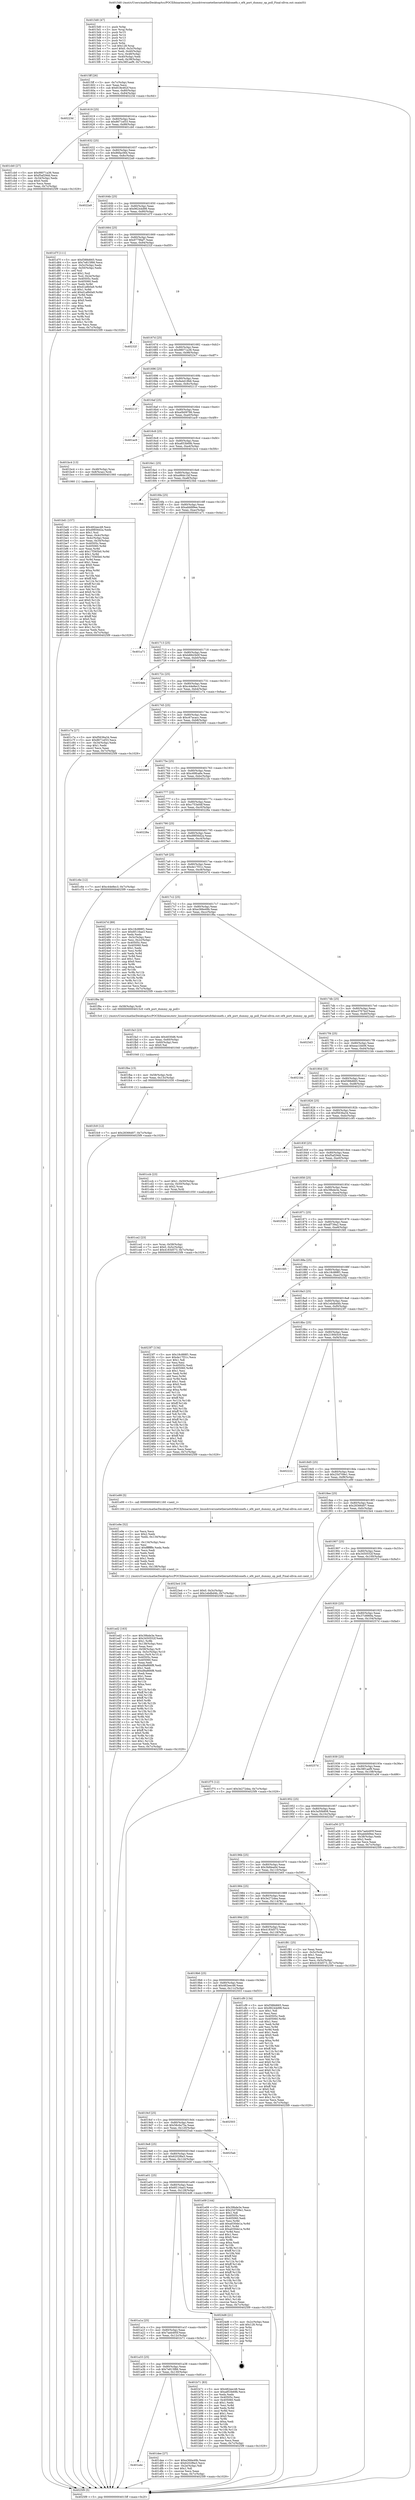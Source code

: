digraph "0x4015d0" {
  label = "0x4015d0 (/mnt/c/Users/mathe/Desktop/tcc/POCII/binaries/extr_linuxdriversnetethernetsfcfalconefx.c_ef4_port_dummy_op_poll_Final-ollvm.out::main(0))"
  labelloc = "t"
  node[shape=record]

  Entry [label="",width=0.3,height=0.3,shape=circle,fillcolor=black,style=filled]
  "0x4015ff" [label="{
     0x4015ff [26]\l
     | [instrs]\l
     &nbsp;&nbsp;0x4015ff \<+3\>: mov -0x7c(%rbp),%eax\l
     &nbsp;&nbsp;0x401602 \<+2\>: mov %eax,%ecx\l
     &nbsp;&nbsp;0x401604 \<+6\>: sub $0x818e462f,%ecx\l
     &nbsp;&nbsp;0x40160a \<+3\>: mov %eax,-0x80(%rbp)\l
     &nbsp;&nbsp;0x40160d \<+6\>: mov %ecx,-0x84(%rbp)\l
     &nbsp;&nbsp;0x401613 \<+6\>: je 000000000040223d \<main+0xc6d\>\l
  }"]
  "0x40223d" [label="{
     0x40223d\l
  }", style=dashed]
  "0x401619" [label="{
     0x401619 [25]\l
     | [instrs]\l
     &nbsp;&nbsp;0x401619 \<+5\>: jmp 000000000040161e \<main+0x4e\>\l
     &nbsp;&nbsp;0x40161e \<+3\>: mov -0x80(%rbp),%eax\l
     &nbsp;&nbsp;0x401621 \<+5\>: sub $0x8671ef33,%eax\l
     &nbsp;&nbsp;0x401626 \<+6\>: mov %eax,-0x88(%rbp)\l
     &nbsp;&nbsp;0x40162c \<+6\>: je 0000000000401cb0 \<main+0x6e0\>\l
  }"]
  Exit [label="",width=0.3,height=0.3,shape=circle,fillcolor=black,style=filled,peripheries=2]
  "0x401cb0" [label="{
     0x401cb0 [27]\l
     | [instrs]\l
     &nbsp;&nbsp;0x401cb0 \<+5\>: mov $0x98071a36,%eax\l
     &nbsp;&nbsp;0x401cb5 \<+5\>: mov $0xf5af29dd,%ecx\l
     &nbsp;&nbsp;0x401cba \<+3\>: mov -0x34(%rbp),%edx\l
     &nbsp;&nbsp;0x401cbd \<+3\>: cmp $0x0,%edx\l
     &nbsp;&nbsp;0x401cc0 \<+3\>: cmove %ecx,%eax\l
     &nbsp;&nbsp;0x401cc3 \<+3\>: mov %eax,-0x7c(%rbp)\l
     &nbsp;&nbsp;0x401cc6 \<+5\>: jmp 00000000004025f9 \<main+0x1029\>\l
  }"]
  "0x401632" [label="{
     0x401632 [25]\l
     | [instrs]\l
     &nbsp;&nbsp;0x401632 \<+5\>: jmp 0000000000401637 \<main+0x67\>\l
     &nbsp;&nbsp;0x401637 \<+3\>: mov -0x80(%rbp),%eax\l
     &nbsp;&nbsp;0x40163a \<+5\>: sub $0x86fac084,%eax\l
     &nbsp;&nbsp;0x40163f \<+6\>: mov %eax,-0x8c(%rbp)\l
     &nbsp;&nbsp;0x401645 \<+6\>: je 00000000004022a9 \<main+0xcd9\>\l
  }"]
  "0x401fc9" [label="{
     0x401fc9 [12]\l
     | [instrs]\l
     &nbsp;&nbsp;0x401fc9 \<+7\>: movl $0x28366d07,-0x7c(%rbp)\l
     &nbsp;&nbsp;0x401fd0 \<+5\>: jmp 00000000004025f9 \<main+0x1029\>\l
  }"]
  "0x4022a9" [label="{
     0x4022a9\l
  }", style=dashed]
  "0x40164b" [label="{
     0x40164b [25]\l
     | [instrs]\l
     &nbsp;&nbsp;0x40164b \<+5\>: jmp 0000000000401650 \<main+0x80\>\l
     &nbsp;&nbsp;0x401650 \<+3\>: mov -0x80(%rbp),%eax\l
     &nbsp;&nbsp;0x401653 \<+5\>: sub $0x96244d98,%eax\l
     &nbsp;&nbsp;0x401658 \<+6\>: mov %eax,-0x90(%rbp)\l
     &nbsp;&nbsp;0x40165e \<+6\>: je 0000000000401d7f \<main+0x7af\>\l
  }"]
  "0x401fba" [label="{
     0x401fba [15]\l
     | [instrs]\l
     &nbsp;&nbsp;0x401fba \<+4\>: mov -0x58(%rbp),%rdi\l
     &nbsp;&nbsp;0x401fbe \<+6\>: mov %eax,-0x13c(%rbp)\l
     &nbsp;&nbsp;0x401fc4 \<+5\>: call 0000000000401030 \<free@plt\>\l
     | [calls]\l
     &nbsp;&nbsp;0x401030 \{1\} (unknown)\l
  }"]
  "0x401d7f" [label="{
     0x401d7f [111]\l
     | [instrs]\l
     &nbsp;&nbsp;0x401d7f \<+5\>: mov $0xf388d665,%eax\l
     &nbsp;&nbsp;0x401d84 \<+5\>: mov $0x7e815f66,%ecx\l
     &nbsp;&nbsp;0x401d89 \<+3\>: mov -0x5c(%rbp),%edx\l
     &nbsp;&nbsp;0x401d8c \<+3\>: cmp -0x50(%rbp),%edx\l
     &nbsp;&nbsp;0x401d8f \<+4\>: setl %sil\l
     &nbsp;&nbsp;0x401d93 \<+4\>: and $0x1,%sil\l
     &nbsp;&nbsp;0x401d97 \<+4\>: mov %sil,-0x2e(%rbp)\l
     &nbsp;&nbsp;0x401d9b \<+7\>: mov 0x40505c,%edx\l
     &nbsp;&nbsp;0x401da2 \<+7\>: mov 0x405060,%edi\l
     &nbsp;&nbsp;0x401da9 \<+3\>: mov %edx,%r8d\l
     &nbsp;&nbsp;0x401dac \<+7\>: sub $0xd1a8b0a9,%r8d\l
     &nbsp;&nbsp;0x401db3 \<+4\>: sub $0x1,%r8d\l
     &nbsp;&nbsp;0x401db7 \<+7\>: add $0xd1a8b0a9,%r8d\l
     &nbsp;&nbsp;0x401dbe \<+4\>: imul %r8d,%edx\l
     &nbsp;&nbsp;0x401dc2 \<+3\>: and $0x1,%edx\l
     &nbsp;&nbsp;0x401dc5 \<+3\>: cmp $0x0,%edx\l
     &nbsp;&nbsp;0x401dc8 \<+4\>: sete %sil\l
     &nbsp;&nbsp;0x401dcc \<+3\>: cmp $0xa,%edi\l
     &nbsp;&nbsp;0x401dcf \<+4\>: setl %r9b\l
     &nbsp;&nbsp;0x401dd3 \<+3\>: mov %sil,%r10b\l
     &nbsp;&nbsp;0x401dd6 \<+3\>: and %r9b,%r10b\l
     &nbsp;&nbsp;0x401dd9 \<+3\>: xor %r9b,%sil\l
     &nbsp;&nbsp;0x401ddc \<+3\>: or %sil,%r10b\l
     &nbsp;&nbsp;0x401ddf \<+4\>: test $0x1,%r10b\l
     &nbsp;&nbsp;0x401de3 \<+3\>: cmovne %ecx,%eax\l
     &nbsp;&nbsp;0x401de6 \<+3\>: mov %eax,-0x7c(%rbp)\l
     &nbsp;&nbsp;0x401de9 \<+5\>: jmp 00000000004025f9 \<main+0x1029\>\l
  }"]
  "0x401664" [label="{
     0x401664 [25]\l
     | [instrs]\l
     &nbsp;&nbsp;0x401664 \<+5\>: jmp 0000000000401669 \<main+0x99\>\l
     &nbsp;&nbsp;0x401669 \<+3\>: mov -0x80(%rbp),%eax\l
     &nbsp;&nbsp;0x40166c \<+5\>: sub $0x9779faf7,%eax\l
     &nbsp;&nbsp;0x401671 \<+6\>: mov %eax,-0x94(%rbp)\l
     &nbsp;&nbsp;0x401677 \<+6\>: je 000000000040232f \<main+0xd5f\>\l
  }"]
  "0x401fa3" [label="{
     0x401fa3 [23]\l
     | [instrs]\l
     &nbsp;&nbsp;0x401fa3 \<+10\>: movabs $0x4030d6,%rdi\l
     &nbsp;&nbsp;0x401fad \<+3\>: mov %eax,-0x60(%rbp)\l
     &nbsp;&nbsp;0x401fb0 \<+3\>: mov -0x60(%rbp),%esi\l
     &nbsp;&nbsp;0x401fb3 \<+2\>: mov $0x0,%al\l
     &nbsp;&nbsp;0x401fb5 \<+5\>: call 0000000000401040 \<printf@plt\>\l
     | [calls]\l
     &nbsp;&nbsp;0x401040 \{1\} (unknown)\l
  }"]
  "0x40232f" [label="{
     0x40232f\l
  }", style=dashed]
  "0x40167d" [label="{
     0x40167d [25]\l
     | [instrs]\l
     &nbsp;&nbsp;0x40167d \<+5\>: jmp 0000000000401682 \<main+0xb2\>\l
     &nbsp;&nbsp;0x401682 \<+3\>: mov -0x80(%rbp),%eax\l
     &nbsp;&nbsp;0x401685 \<+5\>: sub $0x98071a36,%eax\l
     &nbsp;&nbsp;0x40168a \<+6\>: mov %eax,-0x98(%rbp)\l
     &nbsp;&nbsp;0x401690 \<+6\>: je 00000000004023c7 \<main+0xdf7\>\l
  }"]
  "0x401ed2" [label="{
     0x401ed2 [163]\l
     | [instrs]\l
     &nbsp;&nbsp;0x401ed2 \<+5\>: mov $0x39bde3e,%ecx\l
     &nbsp;&nbsp;0x401ed7 \<+5\>: mov $0x3450552f,%edx\l
     &nbsp;&nbsp;0x401edc \<+3\>: mov $0x1,%r8b\l
     &nbsp;&nbsp;0x401edf \<+6\>: mov -0x138(%rbp),%esi\l
     &nbsp;&nbsp;0x401ee5 \<+3\>: imul %eax,%esi\l
     &nbsp;&nbsp;0x401ee8 \<+4\>: mov -0x58(%rbp),%r9\l
     &nbsp;&nbsp;0x401eec \<+4\>: movslq -0x5c(%rbp),%r10\l
     &nbsp;&nbsp;0x401ef0 \<+4\>: mov %esi,(%r9,%r10,4)\l
     &nbsp;&nbsp;0x401ef4 \<+7\>: mov 0x40505c,%eax\l
     &nbsp;&nbsp;0x401efb \<+7\>: mov 0x405060,%esi\l
     &nbsp;&nbsp;0x401f02 \<+2\>: mov %eax,%edi\l
     &nbsp;&nbsp;0x401f04 \<+6\>: sub $0xd9a866f8,%edi\l
     &nbsp;&nbsp;0x401f0a \<+3\>: sub $0x1,%edi\l
     &nbsp;&nbsp;0x401f0d \<+6\>: add $0xd9a866f8,%edi\l
     &nbsp;&nbsp;0x401f13 \<+3\>: imul %edi,%eax\l
     &nbsp;&nbsp;0x401f16 \<+3\>: and $0x1,%eax\l
     &nbsp;&nbsp;0x401f19 \<+3\>: cmp $0x0,%eax\l
     &nbsp;&nbsp;0x401f1c \<+4\>: sete %r11b\l
     &nbsp;&nbsp;0x401f20 \<+3\>: cmp $0xa,%esi\l
     &nbsp;&nbsp;0x401f23 \<+3\>: setl %bl\l
     &nbsp;&nbsp;0x401f26 \<+3\>: mov %r11b,%r14b\l
     &nbsp;&nbsp;0x401f29 \<+4\>: xor $0xff,%r14b\l
     &nbsp;&nbsp;0x401f2d \<+3\>: mov %bl,%r15b\l
     &nbsp;&nbsp;0x401f30 \<+4\>: xor $0xff,%r15b\l
     &nbsp;&nbsp;0x401f34 \<+4\>: xor $0x0,%r8b\l
     &nbsp;&nbsp;0x401f38 \<+3\>: mov %r14b,%r12b\l
     &nbsp;&nbsp;0x401f3b \<+4\>: and $0x0,%r12b\l
     &nbsp;&nbsp;0x401f3f \<+3\>: and %r8b,%r11b\l
     &nbsp;&nbsp;0x401f42 \<+3\>: mov %r15b,%r13b\l
     &nbsp;&nbsp;0x401f45 \<+4\>: and $0x0,%r13b\l
     &nbsp;&nbsp;0x401f49 \<+3\>: and %r8b,%bl\l
     &nbsp;&nbsp;0x401f4c \<+3\>: or %r11b,%r12b\l
     &nbsp;&nbsp;0x401f4f \<+3\>: or %bl,%r13b\l
     &nbsp;&nbsp;0x401f52 \<+3\>: xor %r13b,%r12b\l
     &nbsp;&nbsp;0x401f55 \<+3\>: or %r15b,%r14b\l
     &nbsp;&nbsp;0x401f58 \<+4\>: xor $0xff,%r14b\l
     &nbsp;&nbsp;0x401f5c \<+4\>: or $0x0,%r8b\l
     &nbsp;&nbsp;0x401f60 \<+3\>: and %r8b,%r14b\l
     &nbsp;&nbsp;0x401f63 \<+3\>: or %r14b,%r12b\l
     &nbsp;&nbsp;0x401f66 \<+4\>: test $0x1,%r12b\l
     &nbsp;&nbsp;0x401f6a \<+3\>: cmovne %edx,%ecx\l
     &nbsp;&nbsp;0x401f6d \<+3\>: mov %ecx,-0x7c(%rbp)\l
     &nbsp;&nbsp;0x401f70 \<+5\>: jmp 00000000004025f9 \<main+0x1029\>\l
  }"]
  "0x4023c7" [label="{
     0x4023c7\l
  }", style=dashed]
  "0x401696" [label="{
     0x401696 [25]\l
     | [instrs]\l
     &nbsp;&nbsp;0x401696 \<+5\>: jmp 000000000040169b \<main+0xcb\>\l
     &nbsp;&nbsp;0x40169b \<+3\>: mov -0x80(%rbp),%eax\l
     &nbsp;&nbsp;0x40169e \<+5\>: sub $0x9a4d18b6,%eax\l
     &nbsp;&nbsp;0x4016a3 \<+6\>: mov %eax,-0x9c(%rbp)\l
     &nbsp;&nbsp;0x4016a9 \<+6\>: je 000000000040211f \<main+0xb4f\>\l
  }"]
  "0x401e9e" [label="{
     0x401e9e [52]\l
     | [instrs]\l
     &nbsp;&nbsp;0x401e9e \<+2\>: xor %ecx,%ecx\l
     &nbsp;&nbsp;0x401ea0 \<+5\>: mov $0x2,%edx\l
     &nbsp;&nbsp;0x401ea5 \<+6\>: mov %edx,-0x134(%rbp)\l
     &nbsp;&nbsp;0x401eab \<+1\>: cltd\l
     &nbsp;&nbsp;0x401eac \<+6\>: mov -0x134(%rbp),%esi\l
     &nbsp;&nbsp;0x401eb2 \<+2\>: idiv %esi\l
     &nbsp;&nbsp;0x401eb4 \<+6\>: imul $0xfffffffe,%edx,%edx\l
     &nbsp;&nbsp;0x401eba \<+2\>: mov %ecx,%edi\l
     &nbsp;&nbsp;0x401ebc \<+2\>: sub %edx,%edi\l
     &nbsp;&nbsp;0x401ebe \<+2\>: mov %ecx,%edx\l
     &nbsp;&nbsp;0x401ec0 \<+3\>: sub $0x1,%edx\l
     &nbsp;&nbsp;0x401ec3 \<+2\>: add %edx,%edi\l
     &nbsp;&nbsp;0x401ec5 \<+2\>: sub %edi,%ecx\l
     &nbsp;&nbsp;0x401ec7 \<+6\>: mov %ecx,-0x138(%rbp)\l
     &nbsp;&nbsp;0x401ecd \<+5\>: call 0000000000401160 \<next_i\>\l
     | [calls]\l
     &nbsp;&nbsp;0x401160 \{1\} (/mnt/c/Users/mathe/Desktop/tcc/POCII/binaries/extr_linuxdriversnetethernetsfcfalconefx.c_ef4_port_dummy_op_poll_Final-ollvm.out::next_i)\l
  }"]
  "0x40211f" [label="{
     0x40211f\l
  }", style=dashed]
  "0x4016af" [label="{
     0x4016af [25]\l
     | [instrs]\l
     &nbsp;&nbsp;0x4016af \<+5\>: jmp 00000000004016b4 \<main+0xe4\>\l
     &nbsp;&nbsp;0x4016b4 \<+3\>: mov -0x80(%rbp),%eax\l
     &nbsp;&nbsp;0x4016b7 \<+5\>: sub $0xa0b09786,%eax\l
     &nbsp;&nbsp;0x4016bc \<+6\>: mov %eax,-0xa0(%rbp)\l
     &nbsp;&nbsp;0x4016c2 \<+6\>: je 0000000000401ac9 \<main+0x4f9\>\l
  }"]
  "0x401a4c" [label="{
     0x401a4c\l
  }", style=dashed]
  "0x401ac9" [label="{
     0x401ac9\l
  }", style=dashed]
  "0x4016c8" [label="{
     0x4016c8 [25]\l
     | [instrs]\l
     &nbsp;&nbsp;0x4016c8 \<+5\>: jmp 00000000004016cd \<main+0xfd\>\l
     &nbsp;&nbsp;0x4016cd \<+3\>: mov -0x80(%rbp),%eax\l
     &nbsp;&nbsp;0x4016d0 \<+5\>: sub $0xa853b69b,%eax\l
     &nbsp;&nbsp;0x4016d5 \<+6\>: mov %eax,-0xa4(%rbp)\l
     &nbsp;&nbsp;0x4016db \<+6\>: je 0000000000401bc4 \<main+0x5f4\>\l
  }"]
  "0x401dee" [label="{
     0x401dee [27]\l
     | [instrs]\l
     &nbsp;&nbsp;0x401dee \<+5\>: mov $0xe366e49b,%eax\l
     &nbsp;&nbsp;0x401df3 \<+5\>: mov $0x6202f6e3,%ecx\l
     &nbsp;&nbsp;0x401df8 \<+3\>: mov -0x2e(%rbp),%dl\l
     &nbsp;&nbsp;0x401dfb \<+3\>: test $0x1,%dl\l
     &nbsp;&nbsp;0x401dfe \<+3\>: cmovne %ecx,%eax\l
     &nbsp;&nbsp;0x401e01 \<+3\>: mov %eax,-0x7c(%rbp)\l
     &nbsp;&nbsp;0x401e04 \<+5\>: jmp 00000000004025f9 \<main+0x1029\>\l
  }"]
  "0x401bc4" [label="{
     0x401bc4 [13]\l
     | [instrs]\l
     &nbsp;&nbsp;0x401bc4 \<+4\>: mov -0x48(%rbp),%rax\l
     &nbsp;&nbsp;0x401bc8 \<+4\>: mov 0x8(%rax),%rdi\l
     &nbsp;&nbsp;0x401bcc \<+5\>: call 0000000000401060 \<atoi@plt\>\l
     | [calls]\l
     &nbsp;&nbsp;0x401060 \{1\} (unknown)\l
  }"]
  "0x4016e1" [label="{
     0x4016e1 [25]\l
     | [instrs]\l
     &nbsp;&nbsp;0x4016e1 \<+5\>: jmp 00000000004016e6 \<main+0x116\>\l
     &nbsp;&nbsp;0x4016e6 \<+3\>: mov -0x80(%rbp),%eax\l
     &nbsp;&nbsp;0x4016e9 \<+5\>: sub $0xa96dc1bf,%eax\l
     &nbsp;&nbsp;0x4016ee \<+6\>: mov %eax,-0xa8(%rbp)\l
     &nbsp;&nbsp;0x4016f4 \<+6\>: je 00000000004023bb \<main+0xdeb\>\l
  }"]
  "0x401ce2" [label="{
     0x401ce2 [23]\l
     | [instrs]\l
     &nbsp;&nbsp;0x401ce2 \<+4\>: mov %rax,-0x58(%rbp)\l
     &nbsp;&nbsp;0x401ce6 \<+7\>: movl $0x0,-0x5c(%rbp)\l
     &nbsp;&nbsp;0x401ced \<+7\>: movl $0x4183d573,-0x7c(%rbp)\l
     &nbsp;&nbsp;0x401cf4 \<+5\>: jmp 00000000004025f9 \<main+0x1029\>\l
  }"]
  "0x4023bb" [label="{
     0x4023bb\l
  }", style=dashed]
  "0x4016fa" [label="{
     0x4016fa [25]\l
     | [instrs]\l
     &nbsp;&nbsp;0x4016fa \<+5\>: jmp 00000000004016ff \<main+0x12f\>\l
     &nbsp;&nbsp;0x4016ff \<+3\>: mov -0x80(%rbp),%eax\l
     &nbsp;&nbsp;0x401702 \<+5\>: sub $0xabbfd9ee,%eax\l
     &nbsp;&nbsp;0x401707 \<+6\>: mov %eax,-0xac(%rbp)\l
     &nbsp;&nbsp;0x40170d \<+6\>: je 0000000000401a71 \<main+0x4a1\>\l
  }"]
  "0x401bd1" [label="{
     0x401bd1 [157]\l
     | [instrs]\l
     &nbsp;&nbsp;0x401bd1 \<+5\>: mov $0x482eec48,%ecx\l
     &nbsp;&nbsp;0x401bd6 \<+5\>: mov $0xd9856d2a,%edx\l
     &nbsp;&nbsp;0x401bdb \<+3\>: mov $0x1,%sil\l
     &nbsp;&nbsp;0x401bde \<+3\>: mov %eax,-0x4c(%rbp)\l
     &nbsp;&nbsp;0x401be1 \<+3\>: mov -0x4c(%rbp),%eax\l
     &nbsp;&nbsp;0x401be4 \<+3\>: mov %eax,-0x34(%rbp)\l
     &nbsp;&nbsp;0x401be7 \<+7\>: mov 0x40505c,%eax\l
     &nbsp;&nbsp;0x401bee \<+8\>: mov 0x405060,%r8d\l
     &nbsp;&nbsp;0x401bf6 \<+3\>: mov %eax,%r9d\l
     &nbsp;&nbsp;0x401bf9 \<+7\>: add $0x17f365b0,%r9d\l
     &nbsp;&nbsp;0x401c00 \<+4\>: sub $0x1,%r9d\l
     &nbsp;&nbsp;0x401c04 \<+7\>: sub $0x17f365b0,%r9d\l
     &nbsp;&nbsp;0x401c0b \<+4\>: imul %r9d,%eax\l
     &nbsp;&nbsp;0x401c0f \<+3\>: and $0x1,%eax\l
     &nbsp;&nbsp;0x401c12 \<+3\>: cmp $0x0,%eax\l
     &nbsp;&nbsp;0x401c15 \<+4\>: sete %r10b\l
     &nbsp;&nbsp;0x401c19 \<+4\>: cmp $0xa,%r8d\l
     &nbsp;&nbsp;0x401c1d \<+4\>: setl %r11b\l
     &nbsp;&nbsp;0x401c21 \<+3\>: mov %r10b,%bl\l
     &nbsp;&nbsp;0x401c24 \<+3\>: xor $0xff,%bl\l
     &nbsp;&nbsp;0x401c27 \<+3\>: mov %r11b,%r14b\l
     &nbsp;&nbsp;0x401c2a \<+4\>: xor $0xff,%r14b\l
     &nbsp;&nbsp;0x401c2e \<+4\>: xor $0x0,%sil\l
     &nbsp;&nbsp;0x401c32 \<+3\>: mov %bl,%r15b\l
     &nbsp;&nbsp;0x401c35 \<+4\>: and $0x0,%r15b\l
     &nbsp;&nbsp;0x401c39 \<+3\>: and %sil,%r10b\l
     &nbsp;&nbsp;0x401c3c \<+3\>: mov %r14b,%r12b\l
     &nbsp;&nbsp;0x401c3f \<+4\>: and $0x0,%r12b\l
     &nbsp;&nbsp;0x401c43 \<+3\>: and %sil,%r11b\l
     &nbsp;&nbsp;0x401c46 \<+3\>: or %r10b,%r15b\l
     &nbsp;&nbsp;0x401c49 \<+3\>: or %r11b,%r12b\l
     &nbsp;&nbsp;0x401c4c \<+3\>: xor %r12b,%r15b\l
     &nbsp;&nbsp;0x401c4f \<+3\>: or %r14b,%bl\l
     &nbsp;&nbsp;0x401c52 \<+3\>: xor $0xff,%bl\l
     &nbsp;&nbsp;0x401c55 \<+4\>: or $0x0,%sil\l
     &nbsp;&nbsp;0x401c59 \<+3\>: and %sil,%bl\l
     &nbsp;&nbsp;0x401c5c \<+3\>: or %bl,%r15b\l
     &nbsp;&nbsp;0x401c5f \<+4\>: test $0x1,%r15b\l
     &nbsp;&nbsp;0x401c63 \<+3\>: cmovne %edx,%ecx\l
     &nbsp;&nbsp;0x401c66 \<+3\>: mov %ecx,-0x7c(%rbp)\l
     &nbsp;&nbsp;0x401c69 \<+5\>: jmp 00000000004025f9 \<main+0x1029\>\l
  }"]
  "0x401a71" [label="{
     0x401a71\l
  }", style=dashed]
  "0x401713" [label="{
     0x401713 [25]\l
     | [instrs]\l
     &nbsp;&nbsp;0x401713 \<+5\>: jmp 0000000000401718 \<main+0x148\>\l
     &nbsp;&nbsp;0x401718 \<+3\>: mov -0x80(%rbp),%eax\l
     &nbsp;&nbsp;0x40171b \<+5\>: sub $0xb8843b0f,%eax\l
     &nbsp;&nbsp;0x401720 \<+6\>: mov %eax,-0xb0(%rbp)\l
     &nbsp;&nbsp;0x401726 \<+6\>: je 00000000004024eb \<main+0xf1b\>\l
  }"]
  "0x401a33" [label="{
     0x401a33 [25]\l
     | [instrs]\l
     &nbsp;&nbsp;0x401a33 \<+5\>: jmp 0000000000401a38 \<main+0x468\>\l
     &nbsp;&nbsp;0x401a38 \<+3\>: mov -0x80(%rbp),%eax\l
     &nbsp;&nbsp;0x401a3b \<+5\>: sub $0x7e815f66,%eax\l
     &nbsp;&nbsp;0x401a40 \<+6\>: mov %eax,-0x130(%rbp)\l
     &nbsp;&nbsp;0x401a46 \<+6\>: je 0000000000401dee \<main+0x81e\>\l
  }"]
  "0x4024eb" [label="{
     0x4024eb\l
  }", style=dashed]
  "0x40172c" [label="{
     0x40172c [25]\l
     | [instrs]\l
     &nbsp;&nbsp;0x40172c \<+5\>: jmp 0000000000401731 \<main+0x161\>\l
     &nbsp;&nbsp;0x401731 \<+3\>: mov -0x80(%rbp),%eax\l
     &nbsp;&nbsp;0x401734 \<+5\>: sub $0xc44e8ec3,%eax\l
     &nbsp;&nbsp;0x401739 \<+6\>: mov %eax,-0xb4(%rbp)\l
     &nbsp;&nbsp;0x40173f \<+6\>: je 0000000000401c7a \<main+0x6aa\>\l
  }"]
  "0x401b71" [label="{
     0x401b71 [83]\l
     | [instrs]\l
     &nbsp;&nbsp;0x401b71 \<+5\>: mov $0x482eec48,%eax\l
     &nbsp;&nbsp;0x401b76 \<+5\>: mov $0xa853b69b,%ecx\l
     &nbsp;&nbsp;0x401b7b \<+2\>: xor %edx,%edx\l
     &nbsp;&nbsp;0x401b7d \<+7\>: mov 0x40505c,%esi\l
     &nbsp;&nbsp;0x401b84 \<+7\>: mov 0x405060,%edi\l
     &nbsp;&nbsp;0x401b8b \<+3\>: sub $0x1,%edx\l
     &nbsp;&nbsp;0x401b8e \<+3\>: mov %esi,%r8d\l
     &nbsp;&nbsp;0x401b91 \<+3\>: add %edx,%r8d\l
     &nbsp;&nbsp;0x401b94 \<+4\>: imul %r8d,%esi\l
     &nbsp;&nbsp;0x401b98 \<+3\>: and $0x1,%esi\l
     &nbsp;&nbsp;0x401b9b \<+3\>: cmp $0x0,%esi\l
     &nbsp;&nbsp;0x401b9e \<+4\>: sete %r9b\l
     &nbsp;&nbsp;0x401ba2 \<+3\>: cmp $0xa,%edi\l
     &nbsp;&nbsp;0x401ba5 \<+4\>: setl %r10b\l
     &nbsp;&nbsp;0x401ba9 \<+3\>: mov %r9b,%r11b\l
     &nbsp;&nbsp;0x401bac \<+3\>: and %r10b,%r11b\l
     &nbsp;&nbsp;0x401baf \<+3\>: xor %r10b,%r9b\l
     &nbsp;&nbsp;0x401bb2 \<+3\>: or %r9b,%r11b\l
     &nbsp;&nbsp;0x401bb5 \<+4\>: test $0x1,%r11b\l
     &nbsp;&nbsp;0x401bb9 \<+3\>: cmovne %ecx,%eax\l
     &nbsp;&nbsp;0x401bbc \<+3\>: mov %eax,-0x7c(%rbp)\l
     &nbsp;&nbsp;0x401bbf \<+5\>: jmp 00000000004025f9 \<main+0x1029\>\l
  }"]
  "0x401c7a" [label="{
     0x401c7a [27]\l
     | [instrs]\l
     &nbsp;&nbsp;0x401c7a \<+5\>: mov $0xf5636a34,%eax\l
     &nbsp;&nbsp;0x401c7f \<+5\>: mov $0x8671ef33,%ecx\l
     &nbsp;&nbsp;0x401c84 \<+3\>: mov -0x34(%rbp),%edx\l
     &nbsp;&nbsp;0x401c87 \<+3\>: cmp $0x1,%edx\l
     &nbsp;&nbsp;0x401c8a \<+3\>: cmovl %ecx,%eax\l
     &nbsp;&nbsp;0x401c8d \<+3\>: mov %eax,-0x7c(%rbp)\l
     &nbsp;&nbsp;0x401c90 \<+5\>: jmp 00000000004025f9 \<main+0x1029\>\l
  }"]
  "0x401745" [label="{
     0x401745 [25]\l
     | [instrs]\l
     &nbsp;&nbsp;0x401745 \<+5\>: jmp 000000000040174a \<main+0x17a\>\l
     &nbsp;&nbsp;0x40174a \<+3\>: mov -0x80(%rbp),%eax\l
     &nbsp;&nbsp;0x40174d \<+5\>: sub $0xc67acacc,%eax\l
     &nbsp;&nbsp;0x401752 \<+6\>: mov %eax,-0xb8(%rbp)\l
     &nbsp;&nbsp;0x401758 \<+6\>: je 0000000000402065 \<main+0xa95\>\l
  }"]
  "0x401a1a" [label="{
     0x401a1a [25]\l
     | [instrs]\l
     &nbsp;&nbsp;0x401a1a \<+5\>: jmp 0000000000401a1f \<main+0x44f\>\l
     &nbsp;&nbsp;0x401a1f \<+3\>: mov -0x80(%rbp),%eax\l
     &nbsp;&nbsp;0x401a22 \<+5\>: sub $0x7aeb495f,%eax\l
     &nbsp;&nbsp;0x401a27 \<+6\>: mov %eax,-0x12c(%rbp)\l
     &nbsp;&nbsp;0x401a2d \<+6\>: je 0000000000401b71 \<main+0x5a1\>\l
  }"]
  "0x402065" [label="{
     0x402065\l
  }", style=dashed]
  "0x40175e" [label="{
     0x40175e [25]\l
     | [instrs]\l
     &nbsp;&nbsp;0x40175e \<+5\>: jmp 0000000000401763 \<main+0x193\>\l
     &nbsp;&nbsp;0x401763 \<+3\>: mov -0x80(%rbp),%eax\l
     &nbsp;&nbsp;0x401766 \<+5\>: sub $0xc69fca6e,%eax\l
     &nbsp;&nbsp;0x40176b \<+6\>: mov %eax,-0xbc(%rbp)\l
     &nbsp;&nbsp;0x401771 \<+6\>: je 000000000040212b \<main+0xb5b\>\l
  }"]
  "0x4024d6" [label="{
     0x4024d6 [21]\l
     | [instrs]\l
     &nbsp;&nbsp;0x4024d6 \<+3\>: mov -0x2c(%rbp),%eax\l
     &nbsp;&nbsp;0x4024d9 \<+7\>: add $0x128,%rsp\l
     &nbsp;&nbsp;0x4024e0 \<+1\>: pop %rbx\l
     &nbsp;&nbsp;0x4024e1 \<+2\>: pop %r12\l
     &nbsp;&nbsp;0x4024e3 \<+2\>: pop %r13\l
     &nbsp;&nbsp;0x4024e5 \<+2\>: pop %r14\l
     &nbsp;&nbsp;0x4024e7 \<+2\>: pop %r15\l
     &nbsp;&nbsp;0x4024e9 \<+1\>: pop %rbp\l
     &nbsp;&nbsp;0x4024ea \<+1\>: ret\l
  }"]
  "0x40212b" [label="{
     0x40212b\l
  }", style=dashed]
  "0x401777" [label="{
     0x401777 [25]\l
     | [instrs]\l
     &nbsp;&nbsp;0x401777 \<+5\>: jmp 000000000040177c \<main+0x1ac\>\l
     &nbsp;&nbsp;0x40177c \<+3\>: mov -0x80(%rbp),%eax\l
     &nbsp;&nbsp;0x40177f \<+5\>: sub $0xc753a0df,%eax\l
     &nbsp;&nbsp;0x401784 \<+6\>: mov %eax,-0xc0(%rbp)\l
     &nbsp;&nbsp;0x40178a \<+6\>: je 000000000040228a \<main+0xcba\>\l
  }"]
  "0x401a01" [label="{
     0x401a01 [25]\l
     | [instrs]\l
     &nbsp;&nbsp;0x401a01 \<+5\>: jmp 0000000000401a06 \<main+0x436\>\l
     &nbsp;&nbsp;0x401a06 \<+3\>: mov -0x80(%rbp),%eax\l
     &nbsp;&nbsp;0x401a09 \<+5\>: sub $0x6f116ae3,%eax\l
     &nbsp;&nbsp;0x401a0e \<+6\>: mov %eax,-0x128(%rbp)\l
     &nbsp;&nbsp;0x401a14 \<+6\>: je 00000000004024d6 \<main+0xf06\>\l
  }"]
  "0x40228a" [label="{
     0x40228a\l
  }", style=dashed]
  "0x401790" [label="{
     0x401790 [25]\l
     | [instrs]\l
     &nbsp;&nbsp;0x401790 \<+5\>: jmp 0000000000401795 \<main+0x1c5\>\l
     &nbsp;&nbsp;0x401795 \<+3\>: mov -0x80(%rbp),%eax\l
     &nbsp;&nbsp;0x401798 \<+5\>: sub $0xd9856d2a,%eax\l
     &nbsp;&nbsp;0x40179d \<+6\>: mov %eax,-0xc4(%rbp)\l
     &nbsp;&nbsp;0x4017a3 \<+6\>: je 0000000000401c6e \<main+0x69e\>\l
  }"]
  "0x401e09" [label="{
     0x401e09 [144]\l
     | [instrs]\l
     &nbsp;&nbsp;0x401e09 \<+5\>: mov $0x39bde3e,%eax\l
     &nbsp;&nbsp;0x401e0e \<+5\>: mov $0x25d709e1,%ecx\l
     &nbsp;&nbsp;0x401e13 \<+2\>: mov $0x1,%dl\l
     &nbsp;&nbsp;0x401e15 \<+7\>: mov 0x40505c,%esi\l
     &nbsp;&nbsp;0x401e1c \<+7\>: mov 0x405060,%edi\l
     &nbsp;&nbsp;0x401e23 \<+3\>: mov %esi,%r8d\l
     &nbsp;&nbsp;0x401e26 \<+7\>: add $0xa030de1a,%r8d\l
     &nbsp;&nbsp;0x401e2d \<+4\>: sub $0x1,%r8d\l
     &nbsp;&nbsp;0x401e31 \<+7\>: sub $0xa030de1a,%r8d\l
     &nbsp;&nbsp;0x401e38 \<+4\>: imul %r8d,%esi\l
     &nbsp;&nbsp;0x401e3c \<+3\>: and $0x1,%esi\l
     &nbsp;&nbsp;0x401e3f \<+3\>: cmp $0x0,%esi\l
     &nbsp;&nbsp;0x401e42 \<+4\>: sete %r9b\l
     &nbsp;&nbsp;0x401e46 \<+3\>: cmp $0xa,%edi\l
     &nbsp;&nbsp;0x401e49 \<+4\>: setl %r10b\l
     &nbsp;&nbsp;0x401e4d \<+3\>: mov %r9b,%r11b\l
     &nbsp;&nbsp;0x401e50 \<+4\>: xor $0xff,%r11b\l
     &nbsp;&nbsp;0x401e54 \<+3\>: mov %r10b,%bl\l
     &nbsp;&nbsp;0x401e57 \<+3\>: xor $0xff,%bl\l
     &nbsp;&nbsp;0x401e5a \<+3\>: xor $0x1,%dl\l
     &nbsp;&nbsp;0x401e5d \<+3\>: mov %r11b,%r14b\l
     &nbsp;&nbsp;0x401e60 \<+4\>: and $0xff,%r14b\l
     &nbsp;&nbsp;0x401e64 \<+3\>: and %dl,%r9b\l
     &nbsp;&nbsp;0x401e67 \<+3\>: mov %bl,%r15b\l
     &nbsp;&nbsp;0x401e6a \<+4\>: and $0xff,%r15b\l
     &nbsp;&nbsp;0x401e6e \<+3\>: and %dl,%r10b\l
     &nbsp;&nbsp;0x401e71 \<+3\>: or %r9b,%r14b\l
     &nbsp;&nbsp;0x401e74 \<+3\>: or %r10b,%r15b\l
     &nbsp;&nbsp;0x401e77 \<+3\>: xor %r15b,%r14b\l
     &nbsp;&nbsp;0x401e7a \<+3\>: or %bl,%r11b\l
     &nbsp;&nbsp;0x401e7d \<+4\>: xor $0xff,%r11b\l
     &nbsp;&nbsp;0x401e81 \<+3\>: or $0x1,%dl\l
     &nbsp;&nbsp;0x401e84 \<+3\>: and %dl,%r11b\l
     &nbsp;&nbsp;0x401e87 \<+3\>: or %r11b,%r14b\l
     &nbsp;&nbsp;0x401e8a \<+4\>: test $0x1,%r14b\l
     &nbsp;&nbsp;0x401e8e \<+3\>: cmovne %ecx,%eax\l
     &nbsp;&nbsp;0x401e91 \<+3\>: mov %eax,-0x7c(%rbp)\l
     &nbsp;&nbsp;0x401e94 \<+5\>: jmp 00000000004025f9 \<main+0x1029\>\l
  }"]
  "0x401c6e" [label="{
     0x401c6e [12]\l
     | [instrs]\l
     &nbsp;&nbsp;0x401c6e \<+7\>: movl $0xc44e8ec3,-0x7c(%rbp)\l
     &nbsp;&nbsp;0x401c75 \<+5\>: jmp 00000000004025f9 \<main+0x1029\>\l
  }"]
  "0x4017a9" [label="{
     0x4017a9 [25]\l
     | [instrs]\l
     &nbsp;&nbsp;0x4017a9 \<+5\>: jmp 00000000004017ae \<main+0x1de\>\l
     &nbsp;&nbsp;0x4017ae \<+3\>: mov -0x80(%rbp),%eax\l
     &nbsp;&nbsp;0x4017b1 \<+5\>: sub $0xde17f31c,%eax\l
     &nbsp;&nbsp;0x4017b6 \<+6\>: mov %eax,-0xc8(%rbp)\l
     &nbsp;&nbsp;0x4017bc \<+6\>: je 000000000040247d \<main+0xead\>\l
  }"]
  "0x4019e8" [label="{
     0x4019e8 [25]\l
     | [instrs]\l
     &nbsp;&nbsp;0x4019e8 \<+5\>: jmp 00000000004019ed \<main+0x41d\>\l
     &nbsp;&nbsp;0x4019ed \<+3\>: mov -0x80(%rbp),%eax\l
     &nbsp;&nbsp;0x4019f0 \<+5\>: sub $0x6202f6e3,%eax\l
     &nbsp;&nbsp;0x4019f5 \<+6\>: mov %eax,-0x124(%rbp)\l
     &nbsp;&nbsp;0x4019fb \<+6\>: je 0000000000401e09 \<main+0x839\>\l
  }"]
  "0x40247d" [label="{
     0x40247d [89]\l
     | [instrs]\l
     &nbsp;&nbsp;0x40247d \<+5\>: mov $0x18c888f1,%eax\l
     &nbsp;&nbsp;0x402482 \<+5\>: mov $0x6f116ae3,%ecx\l
     &nbsp;&nbsp;0x402487 \<+2\>: xor %edx,%edx\l
     &nbsp;&nbsp;0x402489 \<+3\>: mov -0x3c(%rbp),%esi\l
     &nbsp;&nbsp;0x40248c \<+3\>: mov %esi,-0x2c(%rbp)\l
     &nbsp;&nbsp;0x40248f \<+7\>: mov 0x40505c,%esi\l
     &nbsp;&nbsp;0x402496 \<+7\>: mov 0x405060,%edi\l
     &nbsp;&nbsp;0x40249d \<+3\>: sub $0x1,%edx\l
     &nbsp;&nbsp;0x4024a0 \<+3\>: mov %esi,%r8d\l
     &nbsp;&nbsp;0x4024a3 \<+3\>: add %edx,%r8d\l
     &nbsp;&nbsp;0x4024a6 \<+4\>: imul %r8d,%esi\l
     &nbsp;&nbsp;0x4024aa \<+3\>: and $0x1,%esi\l
     &nbsp;&nbsp;0x4024ad \<+3\>: cmp $0x0,%esi\l
     &nbsp;&nbsp;0x4024b0 \<+4\>: sete %r9b\l
     &nbsp;&nbsp;0x4024b4 \<+3\>: cmp $0xa,%edi\l
     &nbsp;&nbsp;0x4024b7 \<+4\>: setl %r10b\l
     &nbsp;&nbsp;0x4024bb \<+3\>: mov %r9b,%r11b\l
     &nbsp;&nbsp;0x4024be \<+3\>: and %r10b,%r11b\l
     &nbsp;&nbsp;0x4024c1 \<+3\>: xor %r10b,%r9b\l
     &nbsp;&nbsp;0x4024c4 \<+3\>: or %r9b,%r11b\l
     &nbsp;&nbsp;0x4024c7 \<+4\>: test $0x1,%r11b\l
     &nbsp;&nbsp;0x4024cb \<+3\>: cmovne %ecx,%eax\l
     &nbsp;&nbsp;0x4024ce \<+3\>: mov %eax,-0x7c(%rbp)\l
     &nbsp;&nbsp;0x4024d1 \<+5\>: jmp 00000000004025f9 \<main+0x1029\>\l
  }"]
  "0x4017c2" [label="{
     0x4017c2 [25]\l
     | [instrs]\l
     &nbsp;&nbsp;0x4017c2 \<+5\>: jmp 00000000004017c7 \<main+0x1f7\>\l
     &nbsp;&nbsp;0x4017c7 \<+3\>: mov -0x80(%rbp),%eax\l
     &nbsp;&nbsp;0x4017ca \<+5\>: sub $0xe366e49b,%eax\l
     &nbsp;&nbsp;0x4017cf \<+6\>: mov %eax,-0xcc(%rbp)\l
     &nbsp;&nbsp;0x4017d5 \<+6\>: je 0000000000401f9a \<main+0x9ca\>\l
  }"]
  "0x4025ab" [label="{
     0x4025ab\l
  }", style=dashed]
  "0x401f9a" [label="{
     0x401f9a [9]\l
     | [instrs]\l
     &nbsp;&nbsp;0x401f9a \<+4\>: mov -0x58(%rbp),%rdi\l
     &nbsp;&nbsp;0x401f9e \<+5\>: call 00000000004015c0 \<ef4_port_dummy_op_poll\>\l
     | [calls]\l
     &nbsp;&nbsp;0x4015c0 \{1\} (/mnt/c/Users/mathe/Desktop/tcc/POCII/binaries/extr_linuxdriversnetethernetsfcfalconefx.c_ef4_port_dummy_op_poll_Final-ollvm.out::ef4_port_dummy_op_poll)\l
  }"]
  "0x4017db" [label="{
     0x4017db [25]\l
     | [instrs]\l
     &nbsp;&nbsp;0x4017db \<+5\>: jmp 00000000004017e0 \<main+0x210\>\l
     &nbsp;&nbsp;0x4017e0 \<+3\>: mov -0x80(%rbp),%eax\l
     &nbsp;&nbsp;0x4017e3 \<+5\>: sub $0xe3767bcf,%eax\l
     &nbsp;&nbsp;0x4017e8 \<+6\>: mov %eax,-0xd0(%rbp)\l
     &nbsp;&nbsp;0x4017ee \<+6\>: je 00000000004023d3 \<main+0xe03\>\l
  }"]
  "0x4019cf" [label="{
     0x4019cf [25]\l
     | [instrs]\l
     &nbsp;&nbsp;0x4019cf \<+5\>: jmp 00000000004019d4 \<main+0x404\>\l
     &nbsp;&nbsp;0x4019d4 \<+3\>: mov -0x80(%rbp),%eax\l
     &nbsp;&nbsp;0x4019d7 \<+5\>: sub $0x58c6a75a,%eax\l
     &nbsp;&nbsp;0x4019dc \<+6\>: mov %eax,-0x120(%rbp)\l
     &nbsp;&nbsp;0x4019e2 \<+6\>: je 00000000004025ab \<main+0xfdb\>\l
  }"]
  "0x4023d3" [label="{
     0x4023d3\l
  }", style=dashed]
  "0x4017f4" [label="{
     0x4017f4 [25]\l
     | [instrs]\l
     &nbsp;&nbsp;0x4017f4 \<+5\>: jmp 00000000004017f9 \<main+0x229\>\l
     &nbsp;&nbsp;0x4017f9 \<+3\>: mov -0x80(%rbp),%eax\l
     &nbsp;&nbsp;0x4017fc \<+5\>: sub $0xeac1bb06,%eax\l
     &nbsp;&nbsp;0x401801 \<+6\>: mov %eax,-0xd4(%rbp)\l
     &nbsp;&nbsp;0x401807 \<+6\>: je 00000000004021bb \<main+0xbeb\>\l
  }"]
  "0x402503" [label="{
     0x402503\l
  }", style=dashed]
  "0x4021bb" [label="{
     0x4021bb\l
  }", style=dashed]
  "0x40180d" [label="{
     0x40180d [25]\l
     | [instrs]\l
     &nbsp;&nbsp;0x40180d \<+5\>: jmp 0000000000401812 \<main+0x242\>\l
     &nbsp;&nbsp;0x401812 \<+3\>: mov -0x80(%rbp),%eax\l
     &nbsp;&nbsp;0x401815 \<+5\>: sub $0xf388d665,%eax\l
     &nbsp;&nbsp;0x40181a \<+6\>: mov %eax,-0xd8(%rbp)\l
     &nbsp;&nbsp;0x401820 \<+6\>: je 000000000040251f \<main+0xf4f\>\l
  }"]
  "0x4019b6" [label="{
     0x4019b6 [25]\l
     | [instrs]\l
     &nbsp;&nbsp;0x4019b6 \<+5\>: jmp 00000000004019bb \<main+0x3eb\>\l
     &nbsp;&nbsp;0x4019bb \<+3\>: mov -0x80(%rbp),%eax\l
     &nbsp;&nbsp;0x4019be \<+5\>: sub $0x482eec48,%eax\l
     &nbsp;&nbsp;0x4019c3 \<+6\>: mov %eax,-0x11c(%rbp)\l
     &nbsp;&nbsp;0x4019c9 \<+6\>: je 0000000000402503 \<main+0xf33\>\l
  }"]
  "0x40251f" [label="{
     0x40251f\l
  }", style=dashed]
  "0x401826" [label="{
     0x401826 [25]\l
     | [instrs]\l
     &nbsp;&nbsp;0x401826 \<+5\>: jmp 000000000040182b \<main+0x25b\>\l
     &nbsp;&nbsp;0x40182b \<+3\>: mov -0x80(%rbp),%eax\l
     &nbsp;&nbsp;0x40182e \<+5\>: sub $0xf5636a34,%eax\l
     &nbsp;&nbsp;0x401833 \<+6\>: mov %eax,-0xdc(%rbp)\l
     &nbsp;&nbsp;0x401839 \<+6\>: je 0000000000401c95 \<main+0x6c5\>\l
  }"]
  "0x401cf9" [label="{
     0x401cf9 [134]\l
     | [instrs]\l
     &nbsp;&nbsp;0x401cf9 \<+5\>: mov $0xf388d665,%eax\l
     &nbsp;&nbsp;0x401cfe \<+5\>: mov $0x96244d98,%ecx\l
     &nbsp;&nbsp;0x401d03 \<+2\>: mov $0x1,%dl\l
     &nbsp;&nbsp;0x401d05 \<+2\>: xor %esi,%esi\l
     &nbsp;&nbsp;0x401d07 \<+7\>: mov 0x40505c,%edi\l
     &nbsp;&nbsp;0x401d0e \<+8\>: mov 0x405060,%r8d\l
     &nbsp;&nbsp;0x401d16 \<+3\>: sub $0x1,%esi\l
     &nbsp;&nbsp;0x401d19 \<+3\>: mov %edi,%r9d\l
     &nbsp;&nbsp;0x401d1c \<+3\>: add %esi,%r9d\l
     &nbsp;&nbsp;0x401d1f \<+4\>: imul %r9d,%edi\l
     &nbsp;&nbsp;0x401d23 \<+3\>: and $0x1,%edi\l
     &nbsp;&nbsp;0x401d26 \<+3\>: cmp $0x0,%edi\l
     &nbsp;&nbsp;0x401d29 \<+4\>: sete %r10b\l
     &nbsp;&nbsp;0x401d2d \<+4\>: cmp $0xa,%r8d\l
     &nbsp;&nbsp;0x401d31 \<+4\>: setl %r11b\l
     &nbsp;&nbsp;0x401d35 \<+3\>: mov %r10b,%bl\l
     &nbsp;&nbsp;0x401d38 \<+3\>: xor $0xff,%bl\l
     &nbsp;&nbsp;0x401d3b \<+3\>: mov %r11b,%r14b\l
     &nbsp;&nbsp;0x401d3e \<+4\>: xor $0xff,%r14b\l
     &nbsp;&nbsp;0x401d42 \<+3\>: xor $0x0,%dl\l
     &nbsp;&nbsp;0x401d45 \<+3\>: mov %bl,%r15b\l
     &nbsp;&nbsp;0x401d48 \<+4\>: and $0x0,%r15b\l
     &nbsp;&nbsp;0x401d4c \<+3\>: and %dl,%r10b\l
     &nbsp;&nbsp;0x401d4f \<+3\>: mov %r14b,%r12b\l
     &nbsp;&nbsp;0x401d52 \<+4\>: and $0x0,%r12b\l
     &nbsp;&nbsp;0x401d56 \<+3\>: and %dl,%r11b\l
     &nbsp;&nbsp;0x401d59 \<+3\>: or %r10b,%r15b\l
     &nbsp;&nbsp;0x401d5c \<+3\>: or %r11b,%r12b\l
     &nbsp;&nbsp;0x401d5f \<+3\>: xor %r12b,%r15b\l
     &nbsp;&nbsp;0x401d62 \<+3\>: or %r14b,%bl\l
     &nbsp;&nbsp;0x401d65 \<+3\>: xor $0xff,%bl\l
     &nbsp;&nbsp;0x401d68 \<+3\>: or $0x0,%dl\l
     &nbsp;&nbsp;0x401d6b \<+2\>: and %dl,%bl\l
     &nbsp;&nbsp;0x401d6d \<+3\>: or %bl,%r15b\l
     &nbsp;&nbsp;0x401d70 \<+4\>: test $0x1,%r15b\l
     &nbsp;&nbsp;0x401d74 \<+3\>: cmovne %ecx,%eax\l
     &nbsp;&nbsp;0x401d77 \<+3\>: mov %eax,-0x7c(%rbp)\l
     &nbsp;&nbsp;0x401d7a \<+5\>: jmp 00000000004025f9 \<main+0x1029\>\l
  }"]
  "0x401c95" [label="{
     0x401c95\l
  }", style=dashed]
  "0x40183f" [label="{
     0x40183f [25]\l
     | [instrs]\l
     &nbsp;&nbsp;0x40183f \<+5\>: jmp 0000000000401844 \<main+0x274\>\l
     &nbsp;&nbsp;0x401844 \<+3\>: mov -0x80(%rbp),%eax\l
     &nbsp;&nbsp;0x401847 \<+5\>: sub $0xf5af29dd,%eax\l
     &nbsp;&nbsp;0x40184c \<+6\>: mov %eax,-0xe0(%rbp)\l
     &nbsp;&nbsp;0x401852 \<+6\>: je 0000000000401ccb \<main+0x6fb\>\l
  }"]
  "0x40199d" [label="{
     0x40199d [25]\l
     | [instrs]\l
     &nbsp;&nbsp;0x40199d \<+5\>: jmp 00000000004019a2 \<main+0x3d2\>\l
     &nbsp;&nbsp;0x4019a2 \<+3\>: mov -0x80(%rbp),%eax\l
     &nbsp;&nbsp;0x4019a5 \<+5\>: sub $0x4183d573,%eax\l
     &nbsp;&nbsp;0x4019aa \<+6\>: mov %eax,-0x118(%rbp)\l
     &nbsp;&nbsp;0x4019b0 \<+6\>: je 0000000000401cf9 \<main+0x729\>\l
  }"]
  "0x401ccb" [label="{
     0x401ccb [23]\l
     | [instrs]\l
     &nbsp;&nbsp;0x401ccb \<+7\>: movl $0x1,-0x50(%rbp)\l
     &nbsp;&nbsp;0x401cd2 \<+4\>: movslq -0x50(%rbp),%rax\l
     &nbsp;&nbsp;0x401cd6 \<+4\>: shl $0x2,%rax\l
     &nbsp;&nbsp;0x401cda \<+3\>: mov %rax,%rdi\l
     &nbsp;&nbsp;0x401cdd \<+5\>: call 0000000000401050 \<malloc@plt\>\l
     | [calls]\l
     &nbsp;&nbsp;0x401050 \{1\} (unknown)\l
  }"]
  "0x401858" [label="{
     0x401858 [25]\l
     | [instrs]\l
     &nbsp;&nbsp;0x401858 \<+5\>: jmp 000000000040185d \<main+0x28d\>\l
     &nbsp;&nbsp;0x40185d \<+3\>: mov -0x80(%rbp),%eax\l
     &nbsp;&nbsp;0x401860 \<+5\>: sub $0x39bde3e,%eax\l
     &nbsp;&nbsp;0x401865 \<+6\>: mov %eax,-0xe4(%rbp)\l
     &nbsp;&nbsp;0x40186b \<+6\>: je 000000000040252b \<main+0xf5b\>\l
  }"]
  "0x401f81" [label="{
     0x401f81 [25]\l
     | [instrs]\l
     &nbsp;&nbsp;0x401f81 \<+2\>: xor %eax,%eax\l
     &nbsp;&nbsp;0x401f83 \<+3\>: mov -0x5c(%rbp),%ecx\l
     &nbsp;&nbsp;0x401f86 \<+3\>: sub $0x1,%eax\l
     &nbsp;&nbsp;0x401f89 \<+2\>: sub %eax,%ecx\l
     &nbsp;&nbsp;0x401f8b \<+3\>: mov %ecx,-0x5c(%rbp)\l
     &nbsp;&nbsp;0x401f8e \<+7\>: movl $0x4183d573,-0x7c(%rbp)\l
     &nbsp;&nbsp;0x401f95 \<+5\>: jmp 00000000004025f9 \<main+0x1029\>\l
  }"]
  "0x40252b" [label="{
     0x40252b\l
  }", style=dashed]
  "0x401871" [label="{
     0x401871 [25]\l
     | [instrs]\l
     &nbsp;&nbsp;0x401871 \<+5\>: jmp 0000000000401876 \<main+0x2a6\>\l
     &nbsp;&nbsp;0x401876 \<+3\>: mov -0x80(%rbp),%eax\l
     &nbsp;&nbsp;0x401879 \<+5\>: sub $0xdf739a2,%eax\l
     &nbsp;&nbsp;0x40187e \<+6\>: mov %eax,-0xe8(%rbp)\l
     &nbsp;&nbsp;0x401884 \<+6\>: je 0000000000401fd5 \<main+0xa05\>\l
  }"]
  "0x401984" [label="{
     0x401984 [25]\l
     | [instrs]\l
     &nbsp;&nbsp;0x401984 \<+5\>: jmp 0000000000401989 \<main+0x3b9\>\l
     &nbsp;&nbsp;0x401989 \<+3\>: mov -0x80(%rbp),%eax\l
     &nbsp;&nbsp;0x40198c \<+5\>: sub $0x3e272dea,%eax\l
     &nbsp;&nbsp;0x401991 \<+6\>: mov %eax,-0x114(%rbp)\l
     &nbsp;&nbsp;0x401997 \<+6\>: je 0000000000401f81 \<main+0x9b1\>\l
  }"]
  "0x401fd5" [label="{
     0x401fd5\l
  }", style=dashed]
  "0x40188a" [label="{
     0x40188a [25]\l
     | [instrs]\l
     &nbsp;&nbsp;0x40188a \<+5\>: jmp 000000000040188f \<main+0x2bf\>\l
     &nbsp;&nbsp;0x40188f \<+3\>: mov -0x80(%rbp),%eax\l
     &nbsp;&nbsp;0x401892 \<+5\>: sub $0x18c888f1,%eax\l
     &nbsp;&nbsp;0x401897 \<+6\>: mov %eax,-0xec(%rbp)\l
     &nbsp;&nbsp;0x40189d \<+6\>: je 00000000004025f2 \<main+0x1022\>\l
  }"]
  "0x401b65" [label="{
     0x401b65\l
  }", style=dashed]
  "0x4025f2" [label="{
     0x4025f2\l
  }", style=dashed]
  "0x4018a3" [label="{
     0x4018a3 [25]\l
     | [instrs]\l
     &nbsp;&nbsp;0x4018a3 \<+5\>: jmp 00000000004018a8 \<main+0x2d8\>\l
     &nbsp;&nbsp;0x4018a8 \<+3\>: mov -0x80(%rbp),%eax\l
     &nbsp;&nbsp;0x4018ab \<+5\>: sub $0x1ebdbd4b,%eax\l
     &nbsp;&nbsp;0x4018b0 \<+6\>: mov %eax,-0xf0(%rbp)\l
     &nbsp;&nbsp;0x4018b6 \<+6\>: je 00000000004023f7 \<main+0xe27\>\l
  }"]
  "0x40196b" [label="{
     0x40196b [25]\l
     | [instrs]\l
     &nbsp;&nbsp;0x40196b \<+5\>: jmp 0000000000401970 \<main+0x3a0\>\l
     &nbsp;&nbsp;0x401970 \<+3\>: mov -0x80(%rbp),%eax\l
     &nbsp;&nbsp;0x401973 \<+5\>: sub $0x3bfdea0d,%eax\l
     &nbsp;&nbsp;0x401978 \<+6\>: mov %eax,-0x110(%rbp)\l
     &nbsp;&nbsp;0x40197e \<+6\>: je 0000000000401b65 \<main+0x595\>\l
  }"]
  "0x4023f7" [label="{
     0x4023f7 [134]\l
     | [instrs]\l
     &nbsp;&nbsp;0x4023f7 \<+5\>: mov $0x18c888f1,%eax\l
     &nbsp;&nbsp;0x4023fc \<+5\>: mov $0xde17f31c,%ecx\l
     &nbsp;&nbsp;0x402401 \<+2\>: mov $0x1,%dl\l
     &nbsp;&nbsp;0x402403 \<+2\>: xor %esi,%esi\l
     &nbsp;&nbsp;0x402405 \<+7\>: mov 0x40505c,%edi\l
     &nbsp;&nbsp;0x40240c \<+8\>: mov 0x405060,%r8d\l
     &nbsp;&nbsp;0x402414 \<+3\>: sub $0x1,%esi\l
     &nbsp;&nbsp;0x402417 \<+3\>: mov %edi,%r9d\l
     &nbsp;&nbsp;0x40241a \<+3\>: add %esi,%r9d\l
     &nbsp;&nbsp;0x40241d \<+4\>: imul %r9d,%edi\l
     &nbsp;&nbsp;0x402421 \<+3\>: and $0x1,%edi\l
     &nbsp;&nbsp;0x402424 \<+3\>: cmp $0x0,%edi\l
     &nbsp;&nbsp;0x402427 \<+4\>: sete %r10b\l
     &nbsp;&nbsp;0x40242b \<+4\>: cmp $0xa,%r8d\l
     &nbsp;&nbsp;0x40242f \<+4\>: setl %r11b\l
     &nbsp;&nbsp;0x402433 \<+3\>: mov %r10b,%bl\l
     &nbsp;&nbsp;0x402436 \<+3\>: xor $0xff,%bl\l
     &nbsp;&nbsp;0x402439 \<+3\>: mov %r11b,%r14b\l
     &nbsp;&nbsp;0x40243c \<+4\>: xor $0xff,%r14b\l
     &nbsp;&nbsp;0x402440 \<+3\>: xor $0x1,%dl\l
     &nbsp;&nbsp;0x402443 \<+3\>: mov %bl,%r15b\l
     &nbsp;&nbsp;0x402446 \<+4\>: and $0xff,%r15b\l
     &nbsp;&nbsp;0x40244a \<+3\>: and %dl,%r10b\l
     &nbsp;&nbsp;0x40244d \<+3\>: mov %r14b,%r12b\l
     &nbsp;&nbsp;0x402450 \<+4\>: and $0xff,%r12b\l
     &nbsp;&nbsp;0x402454 \<+3\>: and %dl,%r11b\l
     &nbsp;&nbsp;0x402457 \<+3\>: or %r10b,%r15b\l
     &nbsp;&nbsp;0x40245a \<+3\>: or %r11b,%r12b\l
     &nbsp;&nbsp;0x40245d \<+3\>: xor %r12b,%r15b\l
     &nbsp;&nbsp;0x402460 \<+3\>: or %r14b,%bl\l
     &nbsp;&nbsp;0x402463 \<+3\>: xor $0xff,%bl\l
     &nbsp;&nbsp;0x402466 \<+3\>: or $0x1,%dl\l
     &nbsp;&nbsp;0x402469 \<+2\>: and %dl,%bl\l
     &nbsp;&nbsp;0x40246b \<+3\>: or %bl,%r15b\l
     &nbsp;&nbsp;0x40246e \<+4\>: test $0x1,%r15b\l
     &nbsp;&nbsp;0x402472 \<+3\>: cmovne %ecx,%eax\l
     &nbsp;&nbsp;0x402475 \<+3\>: mov %eax,-0x7c(%rbp)\l
     &nbsp;&nbsp;0x402478 \<+5\>: jmp 00000000004025f9 \<main+0x1029\>\l
  }"]
  "0x4018bc" [label="{
     0x4018bc [25]\l
     | [instrs]\l
     &nbsp;&nbsp;0x4018bc \<+5\>: jmp 00000000004018c1 \<main+0x2f1\>\l
     &nbsp;&nbsp;0x4018c1 \<+3\>: mov -0x80(%rbp),%eax\l
     &nbsp;&nbsp;0x4018c4 \<+5\>: sub $0x2190b5c9,%eax\l
     &nbsp;&nbsp;0x4018c9 \<+6\>: mov %eax,-0xf4(%rbp)\l
     &nbsp;&nbsp;0x4018cf \<+6\>: je 0000000000402222 \<main+0xc52\>\l
  }"]
  "0x4025b7" [label="{
     0x4025b7\l
  }", style=dashed]
  "0x402222" [label="{
     0x402222\l
  }", style=dashed]
  "0x4018d5" [label="{
     0x4018d5 [25]\l
     | [instrs]\l
     &nbsp;&nbsp;0x4018d5 \<+5\>: jmp 00000000004018da \<main+0x30a\>\l
     &nbsp;&nbsp;0x4018da \<+3\>: mov -0x80(%rbp),%eax\l
     &nbsp;&nbsp;0x4018dd \<+5\>: sub $0x25d709e1,%eax\l
     &nbsp;&nbsp;0x4018e2 \<+6\>: mov %eax,-0xf8(%rbp)\l
     &nbsp;&nbsp;0x4018e8 \<+6\>: je 0000000000401e99 \<main+0x8c9\>\l
  }"]
  "0x4015d0" [label="{
     0x4015d0 [47]\l
     | [instrs]\l
     &nbsp;&nbsp;0x4015d0 \<+1\>: push %rbp\l
     &nbsp;&nbsp;0x4015d1 \<+3\>: mov %rsp,%rbp\l
     &nbsp;&nbsp;0x4015d4 \<+2\>: push %r15\l
     &nbsp;&nbsp;0x4015d6 \<+2\>: push %r14\l
     &nbsp;&nbsp;0x4015d8 \<+2\>: push %r13\l
     &nbsp;&nbsp;0x4015da \<+2\>: push %r12\l
     &nbsp;&nbsp;0x4015dc \<+1\>: push %rbx\l
     &nbsp;&nbsp;0x4015dd \<+7\>: sub $0x128,%rsp\l
     &nbsp;&nbsp;0x4015e4 \<+7\>: movl $0x0,-0x3c(%rbp)\l
     &nbsp;&nbsp;0x4015eb \<+3\>: mov %edi,-0x40(%rbp)\l
     &nbsp;&nbsp;0x4015ee \<+4\>: mov %rsi,-0x48(%rbp)\l
     &nbsp;&nbsp;0x4015f2 \<+3\>: mov -0x40(%rbp),%edi\l
     &nbsp;&nbsp;0x4015f5 \<+3\>: mov %edi,-0x38(%rbp)\l
     &nbsp;&nbsp;0x4015f8 \<+7\>: movl $0x38f1aef9,-0x7c(%rbp)\l
  }"]
  "0x401e99" [label="{
     0x401e99 [5]\l
     | [instrs]\l
     &nbsp;&nbsp;0x401e99 \<+5\>: call 0000000000401160 \<next_i\>\l
     | [calls]\l
     &nbsp;&nbsp;0x401160 \{1\} (/mnt/c/Users/mathe/Desktop/tcc/POCII/binaries/extr_linuxdriversnetethernetsfcfalconefx.c_ef4_port_dummy_op_poll_Final-ollvm.out::next_i)\l
  }"]
  "0x4018ee" [label="{
     0x4018ee [25]\l
     | [instrs]\l
     &nbsp;&nbsp;0x4018ee \<+5\>: jmp 00000000004018f3 \<main+0x323\>\l
     &nbsp;&nbsp;0x4018f3 \<+3\>: mov -0x80(%rbp),%eax\l
     &nbsp;&nbsp;0x4018f6 \<+5\>: sub $0x28366d07,%eax\l
     &nbsp;&nbsp;0x4018fb \<+6\>: mov %eax,-0xfc(%rbp)\l
     &nbsp;&nbsp;0x401901 \<+6\>: je 00000000004023e4 \<main+0xe14\>\l
  }"]
  "0x4025f9" [label="{
     0x4025f9 [5]\l
     | [instrs]\l
     &nbsp;&nbsp;0x4025f9 \<+5\>: jmp 00000000004015ff \<main+0x2f\>\l
  }"]
  "0x4023e4" [label="{
     0x4023e4 [19]\l
     | [instrs]\l
     &nbsp;&nbsp;0x4023e4 \<+7\>: movl $0x0,-0x3c(%rbp)\l
     &nbsp;&nbsp;0x4023eb \<+7\>: movl $0x1ebdbd4b,-0x7c(%rbp)\l
     &nbsp;&nbsp;0x4023f2 \<+5\>: jmp 00000000004025f9 \<main+0x1029\>\l
  }"]
  "0x401907" [label="{
     0x401907 [25]\l
     | [instrs]\l
     &nbsp;&nbsp;0x401907 \<+5\>: jmp 000000000040190c \<main+0x33c\>\l
     &nbsp;&nbsp;0x40190c \<+3\>: mov -0x80(%rbp),%eax\l
     &nbsp;&nbsp;0x40190f \<+5\>: sub $0x3450552f,%eax\l
     &nbsp;&nbsp;0x401914 \<+6\>: mov %eax,-0x100(%rbp)\l
     &nbsp;&nbsp;0x40191a \<+6\>: je 0000000000401f75 \<main+0x9a5\>\l
  }"]
  "0x401952" [label="{
     0x401952 [25]\l
     | [instrs]\l
     &nbsp;&nbsp;0x401952 \<+5\>: jmp 0000000000401957 \<main+0x387\>\l
     &nbsp;&nbsp;0x401957 \<+3\>: mov -0x80(%rbp),%eax\l
     &nbsp;&nbsp;0x40195a \<+5\>: sub $0x3a50b808,%eax\l
     &nbsp;&nbsp;0x40195f \<+6\>: mov %eax,-0x10c(%rbp)\l
     &nbsp;&nbsp;0x401965 \<+6\>: je 00000000004025b7 \<main+0xfe7\>\l
  }"]
  "0x401f75" [label="{
     0x401f75 [12]\l
     | [instrs]\l
     &nbsp;&nbsp;0x401f75 \<+7\>: movl $0x3e272dea,-0x7c(%rbp)\l
     &nbsp;&nbsp;0x401f7c \<+5\>: jmp 00000000004025f9 \<main+0x1029\>\l
  }"]
  "0x401920" [label="{
     0x401920 [25]\l
     | [instrs]\l
     &nbsp;&nbsp;0x401920 \<+5\>: jmp 0000000000401925 \<main+0x355\>\l
     &nbsp;&nbsp;0x401925 \<+3\>: mov -0x80(%rbp),%eax\l
     &nbsp;&nbsp;0x401928 \<+5\>: sub $0x37c8969a,%eax\l
     &nbsp;&nbsp;0x40192d \<+6\>: mov %eax,-0x104(%rbp)\l
     &nbsp;&nbsp;0x401933 \<+6\>: je 000000000040257d \<main+0xfad\>\l
  }"]
  "0x401a56" [label="{
     0x401a56 [27]\l
     | [instrs]\l
     &nbsp;&nbsp;0x401a56 \<+5\>: mov $0x7aeb495f,%eax\l
     &nbsp;&nbsp;0x401a5b \<+5\>: mov $0xabbfd9ee,%ecx\l
     &nbsp;&nbsp;0x401a60 \<+3\>: mov -0x38(%rbp),%edx\l
     &nbsp;&nbsp;0x401a63 \<+3\>: cmp $0x2,%edx\l
     &nbsp;&nbsp;0x401a66 \<+3\>: cmovne %ecx,%eax\l
     &nbsp;&nbsp;0x401a69 \<+3\>: mov %eax,-0x7c(%rbp)\l
     &nbsp;&nbsp;0x401a6c \<+5\>: jmp 00000000004025f9 \<main+0x1029\>\l
  }"]
  "0x40257d" [label="{
     0x40257d\l
  }", style=dashed]
  "0x401939" [label="{
     0x401939 [25]\l
     | [instrs]\l
     &nbsp;&nbsp;0x401939 \<+5\>: jmp 000000000040193e \<main+0x36e\>\l
     &nbsp;&nbsp;0x40193e \<+3\>: mov -0x80(%rbp),%eax\l
     &nbsp;&nbsp;0x401941 \<+5\>: sub $0x38f1aef9,%eax\l
     &nbsp;&nbsp;0x401946 \<+6\>: mov %eax,-0x108(%rbp)\l
     &nbsp;&nbsp;0x40194c \<+6\>: je 0000000000401a56 \<main+0x486\>\l
  }"]
  Entry -> "0x4015d0" [label=" 1"]
  "0x4015ff" -> "0x40223d" [label=" 0"]
  "0x4015ff" -> "0x401619" [label=" 22"]
  "0x4024d6" -> Exit [label=" 1"]
  "0x401619" -> "0x401cb0" [label=" 1"]
  "0x401619" -> "0x401632" [label=" 21"]
  "0x40247d" -> "0x4025f9" [label=" 1"]
  "0x401632" -> "0x4022a9" [label=" 0"]
  "0x401632" -> "0x40164b" [label=" 21"]
  "0x4023f7" -> "0x4025f9" [label=" 1"]
  "0x40164b" -> "0x401d7f" [label=" 2"]
  "0x40164b" -> "0x401664" [label=" 19"]
  "0x4023e4" -> "0x4025f9" [label=" 1"]
  "0x401664" -> "0x40232f" [label=" 0"]
  "0x401664" -> "0x40167d" [label=" 19"]
  "0x401fc9" -> "0x4025f9" [label=" 1"]
  "0x40167d" -> "0x4023c7" [label=" 0"]
  "0x40167d" -> "0x401696" [label=" 19"]
  "0x401fba" -> "0x401fc9" [label=" 1"]
  "0x401696" -> "0x40211f" [label=" 0"]
  "0x401696" -> "0x4016af" [label=" 19"]
  "0x401fa3" -> "0x401fba" [label=" 1"]
  "0x4016af" -> "0x401ac9" [label=" 0"]
  "0x4016af" -> "0x4016c8" [label=" 19"]
  "0x401f9a" -> "0x401fa3" [label=" 1"]
  "0x4016c8" -> "0x401bc4" [label=" 1"]
  "0x4016c8" -> "0x4016e1" [label=" 18"]
  "0x401f81" -> "0x4025f9" [label=" 1"]
  "0x4016e1" -> "0x4023bb" [label=" 0"]
  "0x4016e1" -> "0x4016fa" [label=" 18"]
  "0x401ed2" -> "0x4025f9" [label=" 1"]
  "0x4016fa" -> "0x401a71" [label=" 0"]
  "0x4016fa" -> "0x401713" [label=" 18"]
  "0x401e9e" -> "0x401ed2" [label=" 1"]
  "0x401713" -> "0x4024eb" [label=" 0"]
  "0x401713" -> "0x40172c" [label=" 18"]
  "0x401e99" -> "0x401e9e" [label=" 1"]
  "0x40172c" -> "0x401c7a" [label=" 1"]
  "0x40172c" -> "0x401745" [label=" 17"]
  "0x401e09" -> "0x4025f9" [label=" 1"]
  "0x401745" -> "0x402065" [label=" 0"]
  "0x401745" -> "0x40175e" [label=" 17"]
  "0x401a33" -> "0x401a4c" [label=" 0"]
  "0x40175e" -> "0x40212b" [label=" 0"]
  "0x40175e" -> "0x401777" [label=" 17"]
  "0x401a33" -> "0x401dee" [label=" 2"]
  "0x401777" -> "0x40228a" [label=" 0"]
  "0x401777" -> "0x401790" [label=" 17"]
  "0x401d7f" -> "0x4025f9" [label=" 2"]
  "0x401790" -> "0x401c6e" [label=" 1"]
  "0x401790" -> "0x4017a9" [label=" 16"]
  "0x401cf9" -> "0x4025f9" [label=" 2"]
  "0x4017a9" -> "0x40247d" [label=" 1"]
  "0x4017a9" -> "0x4017c2" [label=" 15"]
  "0x401ccb" -> "0x401ce2" [label=" 1"]
  "0x4017c2" -> "0x401f9a" [label=" 1"]
  "0x4017c2" -> "0x4017db" [label=" 14"]
  "0x401cb0" -> "0x4025f9" [label=" 1"]
  "0x4017db" -> "0x4023d3" [label=" 0"]
  "0x4017db" -> "0x4017f4" [label=" 14"]
  "0x401c6e" -> "0x4025f9" [label=" 1"]
  "0x4017f4" -> "0x4021bb" [label=" 0"]
  "0x4017f4" -> "0x40180d" [label=" 14"]
  "0x401bd1" -> "0x4025f9" [label=" 1"]
  "0x40180d" -> "0x40251f" [label=" 0"]
  "0x40180d" -> "0x401826" [label=" 14"]
  "0x401b71" -> "0x4025f9" [label=" 1"]
  "0x401826" -> "0x401c95" [label=" 0"]
  "0x401826" -> "0x40183f" [label=" 14"]
  "0x401a1a" -> "0x401a33" [label=" 2"]
  "0x40183f" -> "0x401ccb" [label=" 1"]
  "0x40183f" -> "0x401858" [label=" 13"]
  "0x401dee" -> "0x4025f9" [label=" 2"]
  "0x401858" -> "0x40252b" [label=" 0"]
  "0x401858" -> "0x401871" [label=" 13"]
  "0x401a01" -> "0x401a1a" [label=" 3"]
  "0x401871" -> "0x401fd5" [label=" 0"]
  "0x401871" -> "0x40188a" [label=" 13"]
  "0x401f75" -> "0x4025f9" [label=" 1"]
  "0x40188a" -> "0x4025f2" [label=" 0"]
  "0x40188a" -> "0x4018a3" [label=" 13"]
  "0x4019e8" -> "0x401a01" [label=" 4"]
  "0x4018a3" -> "0x4023f7" [label=" 1"]
  "0x4018a3" -> "0x4018bc" [label=" 12"]
  "0x401ce2" -> "0x4025f9" [label=" 1"]
  "0x4018bc" -> "0x402222" [label=" 0"]
  "0x4018bc" -> "0x4018d5" [label=" 12"]
  "0x4019cf" -> "0x4019e8" [label=" 5"]
  "0x4018d5" -> "0x401e99" [label=" 1"]
  "0x4018d5" -> "0x4018ee" [label=" 11"]
  "0x401c7a" -> "0x4025f9" [label=" 1"]
  "0x4018ee" -> "0x4023e4" [label=" 1"]
  "0x4018ee" -> "0x401907" [label=" 10"]
  "0x4019b6" -> "0x4019cf" [label=" 5"]
  "0x401907" -> "0x401f75" [label=" 1"]
  "0x401907" -> "0x401920" [label=" 9"]
  "0x4019b6" -> "0x402503" [label=" 0"]
  "0x401920" -> "0x40257d" [label=" 0"]
  "0x401920" -> "0x401939" [label=" 9"]
  "0x401bc4" -> "0x401bd1" [label=" 1"]
  "0x401939" -> "0x401a56" [label=" 1"]
  "0x401939" -> "0x401952" [label=" 8"]
  "0x401a56" -> "0x4025f9" [label=" 1"]
  "0x4015d0" -> "0x4015ff" [label=" 1"]
  "0x4025f9" -> "0x4015ff" [label=" 21"]
  "0x4019cf" -> "0x4025ab" [label=" 0"]
  "0x401952" -> "0x4025b7" [label=" 0"]
  "0x401952" -> "0x40196b" [label=" 8"]
  "0x4019e8" -> "0x401e09" [label=" 1"]
  "0x40196b" -> "0x401b65" [label=" 0"]
  "0x40196b" -> "0x401984" [label=" 8"]
  "0x401a01" -> "0x4024d6" [label=" 1"]
  "0x401984" -> "0x401f81" [label=" 1"]
  "0x401984" -> "0x40199d" [label=" 7"]
  "0x401a1a" -> "0x401b71" [label=" 1"]
  "0x40199d" -> "0x401cf9" [label=" 2"]
  "0x40199d" -> "0x4019b6" [label=" 5"]
}
